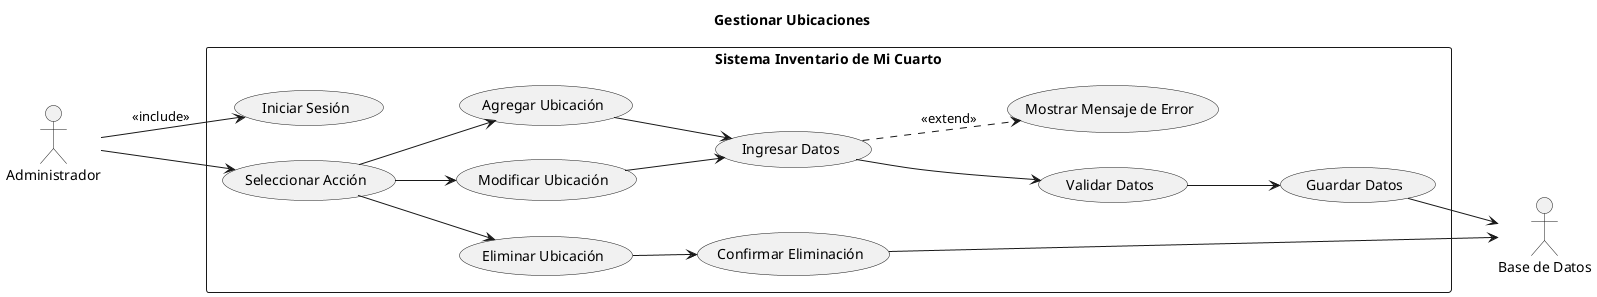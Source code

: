 @startuml GestionarUbicaciones
title Gestionar Ubicaciones
left to right direction

actor Administrador as admin
actor "Base de Datos" as db

rectangle "Sistema Inventario de Mi Cuarto" {
    admin --> (Seleccionar Acción)

    (Seleccionar Acción) --> (Agregar Ubicación)
    (Seleccionar Acción) --> (Eliminar Ubicación)
    (Seleccionar Acción) --> (Modificar Ubicación)

    (Agregar Ubicación) --> (Ingresar Datos)
    (Modificar Ubicación) --> (Ingresar Datos)
    (Eliminar Ubicación) --> (Confirmar Eliminación)

    (Ingresar Datos) --> (Validar Datos)
    (Validar Datos) --> (Guardar Datos)
    (Guardar Datos) --> db

    (Confirmar Eliminación) --> db

    ' Manejo de Flujos Alternativos
    (Ingresar Datos) .down.> (Mostrar Mensaje de Error) : <<extend>>
    admin -> (Iniciar Sesión) : <<include>>
}
@enduml